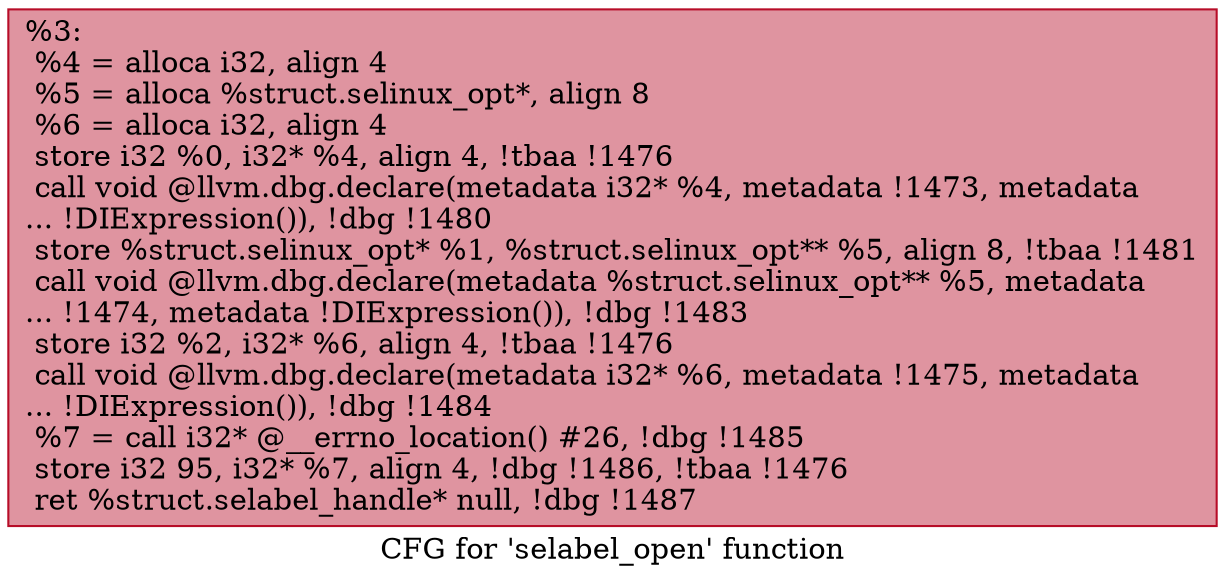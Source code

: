 digraph "CFG for 'selabel_open' function" {
	label="CFG for 'selabel_open' function";

	Node0x11476f0 [shape=record,color="#b70d28ff", style=filled, fillcolor="#b70d2870",label="{%3:\l  %4 = alloca i32, align 4\l  %5 = alloca %struct.selinux_opt*, align 8\l  %6 = alloca i32, align 4\l  store i32 %0, i32* %4, align 4, !tbaa !1476\l  call void @llvm.dbg.declare(metadata i32* %4, metadata !1473, metadata\l... !DIExpression()), !dbg !1480\l  store %struct.selinux_opt* %1, %struct.selinux_opt** %5, align 8, !tbaa !1481\l  call void @llvm.dbg.declare(metadata %struct.selinux_opt** %5, metadata\l... !1474, metadata !DIExpression()), !dbg !1483\l  store i32 %2, i32* %6, align 4, !tbaa !1476\l  call void @llvm.dbg.declare(metadata i32* %6, metadata !1475, metadata\l... !DIExpression()), !dbg !1484\l  %7 = call i32* @__errno_location() #26, !dbg !1485\l  store i32 95, i32* %7, align 4, !dbg !1486, !tbaa !1476\l  ret %struct.selabel_handle* null, !dbg !1487\l}"];
}
